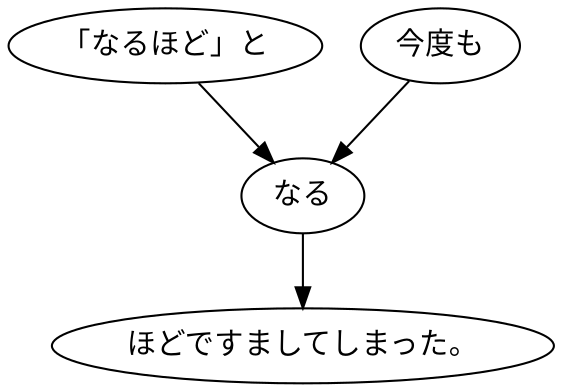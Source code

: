 digraph graph5998 {
	node0 [label="「なるほど」と"];
	node1 [label="今度も"];
	node2 [label="なる"];
	node3 [label="ほどですましてしまった。"];
	node0 -> node2;
	node1 -> node2;
	node2 -> node3;
}
